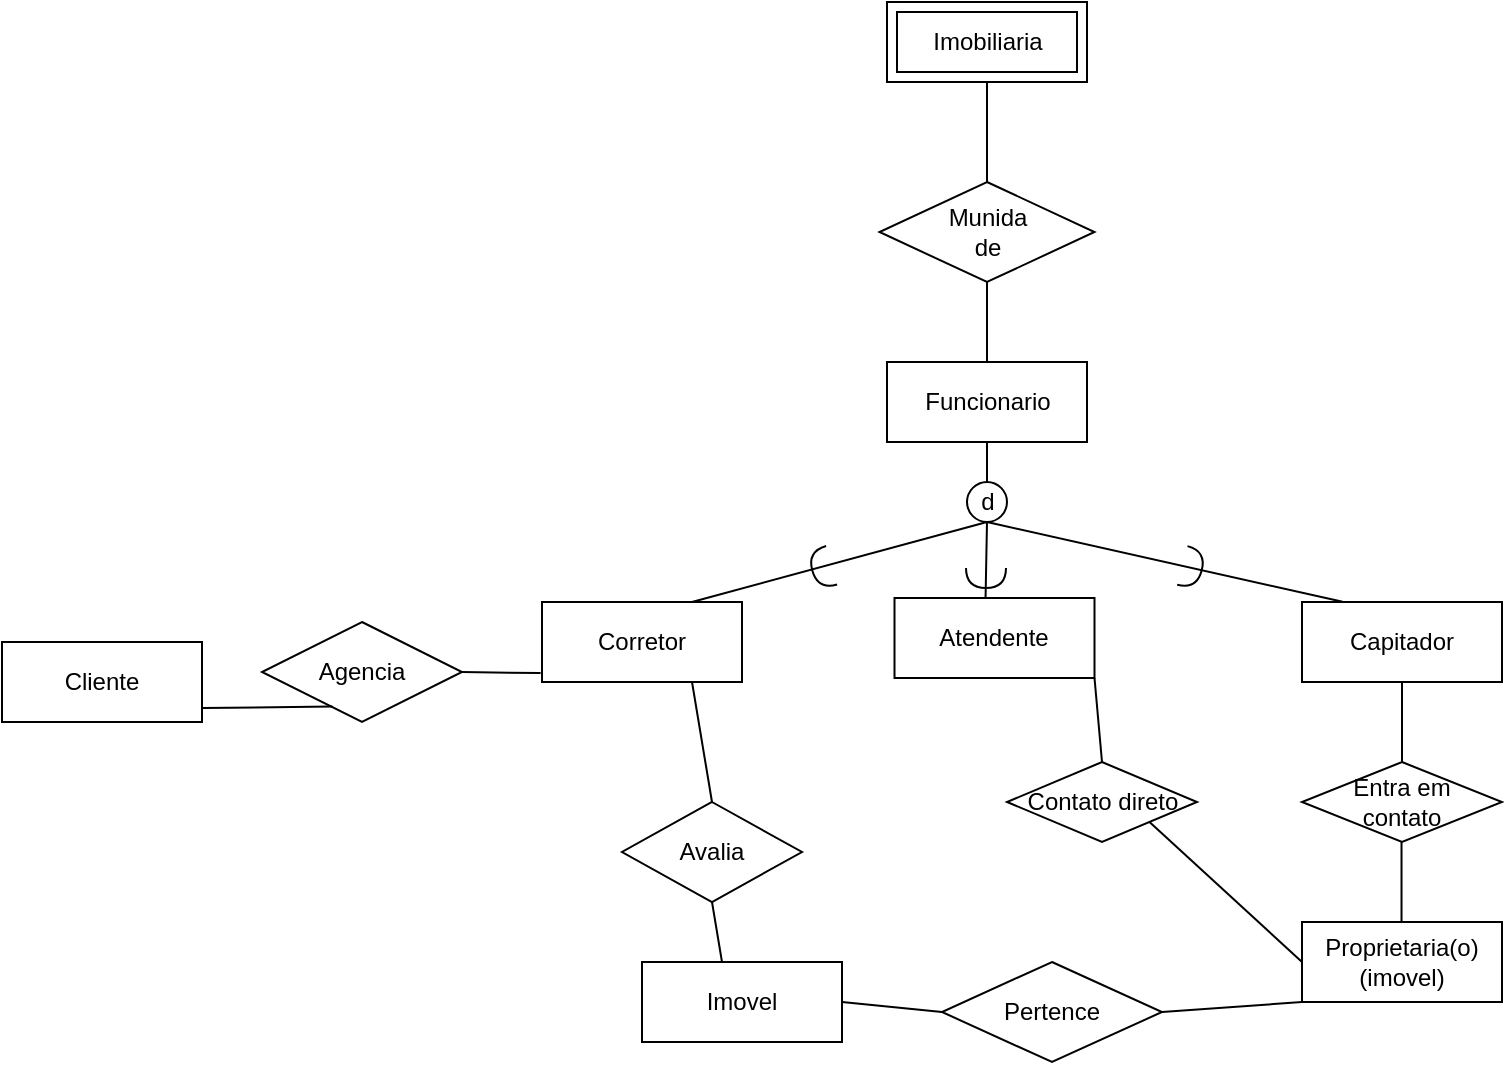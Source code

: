 <mxfile version="13.7.3" type="github">
  <diagram id="R2lEEEUBdFMjLlhIrx00" name="Page-1">
    <mxGraphModel dx="1268" dy="593" grid="1" gridSize="10" guides="1" tooltips="1" connect="1" arrows="1" fold="1" page="0" pageScale="1" pageWidth="850" pageHeight="1100" math="0" shadow="0" extFonts="Permanent Marker^https://fonts.googleapis.com/css?family=Permanent+Marker">
      <root>
        <mxCell id="0" />
        <mxCell id="1" parent="0" />
        <mxCell id="aO3IscL8VT4VF3LDPGpY-21" value="Proprietaria(o)&lt;br&gt;(imovel)&lt;br&gt;" style="whiteSpace=wrap;html=1;align=center;" vertex="1" parent="1">
          <mxGeometry x="570" y="540" width="100" height="40" as="geometry" />
        </mxCell>
        <mxCell id="aO3IscL8VT4VF3LDPGpY-28" value="Imobiliaria" style="shape=ext;margin=3;double=1;whiteSpace=wrap;html=1;align=center;" vertex="1" parent="1">
          <mxGeometry x="362.5" y="80" width="100" height="40" as="geometry" />
        </mxCell>
        <mxCell id="aO3IscL8VT4VF3LDPGpY-44" value="Funcionario" style="whiteSpace=wrap;html=1;align=center;" vertex="1" parent="1">
          <mxGeometry x="362.5" y="260" width="100" height="40" as="geometry" />
        </mxCell>
        <mxCell id="aO3IscL8VT4VF3LDPGpY-45" value="Capitador&lt;br&gt;" style="whiteSpace=wrap;html=1;align=center;" vertex="1" parent="1">
          <mxGeometry x="570" y="380" width="100" height="40" as="geometry" />
        </mxCell>
        <mxCell id="aO3IscL8VT4VF3LDPGpY-46" value="Corretor&lt;br&gt;" style="whiteSpace=wrap;html=1;align=center;" vertex="1" parent="1">
          <mxGeometry x="190" y="380" width="100" height="40" as="geometry" />
        </mxCell>
        <mxCell id="aO3IscL8VT4VF3LDPGpY-51" value="Imovel" style="whiteSpace=wrap;html=1;align=center;" vertex="1" parent="1">
          <mxGeometry x="240" y="560" width="100" height="40" as="geometry" />
        </mxCell>
        <mxCell id="aO3IscL8VT4VF3LDPGpY-52" value="" style="endArrow=none;html=1;entryX=0.5;entryY=1;entryDx=0;entryDy=0;exitX=0.5;exitY=0;exitDx=0;exitDy=0;" edge="1" parent="1" source="aO3IscL8VT4VF3LDPGpY-44" target="aO3IscL8VT4VF3LDPGpY-28">
          <mxGeometry width="50" height="50" relative="1" as="geometry">
            <mxPoint x="390" y="270" as="sourcePoint" />
            <mxPoint x="440" y="220" as="targetPoint" />
          </mxGeometry>
        </mxCell>
        <mxCell id="aO3IscL8VT4VF3LDPGpY-65" value="" style="endArrow=none;html=1;entryX=0.5;entryY=1;entryDx=0;entryDy=0;exitX=0.5;exitY=0;exitDx=0;exitDy=0;" edge="1" parent="1" target="aO3IscL8VT4VF3LDPGpY-44">
          <mxGeometry width="50" height="50" relative="1" as="geometry">
            <mxPoint x="412.5" y="320" as="sourcePoint" />
            <mxPoint x="450" y="310" as="targetPoint" />
            <Array as="points" />
          </mxGeometry>
        </mxCell>
        <mxCell id="aO3IscL8VT4VF3LDPGpY-70" value="d" style="ellipse;whiteSpace=wrap;html=1;aspect=fixed;" vertex="1" parent="1">
          <mxGeometry x="402.5" y="320" width="20" height="20" as="geometry" />
        </mxCell>
        <mxCell id="aO3IscL8VT4VF3LDPGpY-72" value="" style="shape=requiredInterface;html=1;verticalLabelPosition=bottom;direction=south;strokeWidth=1;rotation=74;" vertex="1" parent="1">
          <mxGeometry x="320" y="358" width="20" height="10" as="geometry" />
        </mxCell>
        <mxCell id="aO3IscL8VT4VF3LDPGpY-76" value="" style="endArrow=none;html=1;entryX=0.5;entryY=1;entryDx=0;entryDy=0;exitX=0.75;exitY=0;exitDx=0;exitDy=0;" edge="1" parent="1" source="aO3IscL8VT4VF3LDPGpY-46" target="aO3IscL8VT4VF3LDPGpY-70">
          <mxGeometry width="50" height="50" relative="1" as="geometry">
            <mxPoint x="375" y="380" as="sourcePoint" />
            <mxPoint x="415.02" y="340.0" as="targetPoint" />
          </mxGeometry>
        </mxCell>
        <mxCell id="aO3IscL8VT4VF3LDPGpY-83" value="" style="endArrow=none;html=1;exitX=0.5;exitY=1;exitDx=0;exitDy=0;entryX=0.203;entryY=-0.002;entryDx=0;entryDy=0;entryPerimeter=0;" edge="1" parent="1" source="aO3IscL8VT4VF3LDPGpY-70" target="aO3IscL8VT4VF3LDPGpY-45">
          <mxGeometry width="50" height="50" relative="1" as="geometry">
            <mxPoint x="425.02" y="348.7" as="sourcePoint" />
            <mxPoint x="384.98" y="390.0" as="targetPoint" />
          </mxGeometry>
        </mxCell>
        <mxCell id="aO3IscL8VT4VF3LDPGpY-84" value="" style="shape=requiredInterface;html=1;verticalLabelPosition=bottom;strokeWidth=1;rotation=15;" vertex="1" parent="1">
          <mxGeometry x="510" y="353" width="10" height="20" as="geometry" />
        </mxCell>
        <mxCell id="aO3IscL8VT4VF3LDPGpY-89" value="Cliente&lt;br&gt;" style="whiteSpace=wrap;html=1;align=center;strokeWidth=1;" vertex="1" parent="1">
          <mxGeometry x="-80" y="400" width="100" height="40" as="geometry" />
        </mxCell>
        <mxCell id="aO3IscL8VT4VF3LDPGpY-97" value="" style="endArrow=none;html=1;entryX=0.5;entryY=1;entryDx=0;entryDy=0;exitX=0.455;exitY=0.034;exitDx=0;exitDy=0;exitPerimeter=0;" edge="1" parent="1" source="aO3IscL8VT4VF3LDPGpY-98" target="aO3IscL8VT4VF3LDPGpY-70">
          <mxGeometry width="50" height="50" relative="1" as="geometry">
            <mxPoint x="410" y="380" as="sourcePoint" />
            <mxPoint x="410" y="340" as="targetPoint" />
          </mxGeometry>
        </mxCell>
        <mxCell id="aO3IscL8VT4VF3LDPGpY-98" value="Atendente&lt;br&gt;" style="whiteSpace=wrap;html=1;align=center;" vertex="1" parent="1">
          <mxGeometry x="366.25" y="378" width="100" height="40" as="geometry" />
        </mxCell>
        <mxCell id="aO3IscL8VT4VF3LDPGpY-99" value="Entra em&lt;br&gt;contato&lt;br&gt;" style="shape=rhombus;perimeter=rhombusPerimeter;whiteSpace=wrap;html=1;align=center;strokeWidth=1;" vertex="1" parent="1">
          <mxGeometry x="570" y="460" width="100" height="40" as="geometry" />
        </mxCell>
        <mxCell id="aO3IscL8VT4VF3LDPGpY-100" value="" style="endArrow=none;html=1;entryX=0.5;entryY=1;entryDx=0;entryDy=0;exitX=0.5;exitY=0;exitDx=0;exitDy=0;" edge="1" parent="1" source="aO3IscL8VT4VF3LDPGpY-99" target="aO3IscL8VT4VF3LDPGpY-45">
          <mxGeometry width="50" height="50" relative="1" as="geometry">
            <mxPoint x="590" y="470" as="sourcePoint" />
            <mxPoint x="640" y="420" as="targetPoint" />
          </mxGeometry>
        </mxCell>
        <mxCell id="aO3IscL8VT4VF3LDPGpY-101" value="" style="endArrow=none;html=1;entryX=0.5;entryY=1;entryDx=0;entryDy=0;exitX=0.5;exitY=0;exitDx=0;exitDy=0;" edge="1" parent="1">
          <mxGeometry width="50" height="50" relative="1" as="geometry">
            <mxPoint x="619.76" y="540" as="sourcePoint" />
            <mxPoint x="619.76" y="500" as="targetPoint" />
          </mxGeometry>
        </mxCell>
        <mxCell id="aO3IscL8VT4VF3LDPGpY-105" value="" style="shape=requiredInterface;html=1;verticalLabelPosition=bottom;strokeWidth=1;rotation=90;" vertex="1" parent="1">
          <mxGeometry x="407" y="358" width="10" height="20" as="geometry" />
        </mxCell>
        <mxCell id="aO3IscL8VT4VF3LDPGpY-112" value="Contato direto&lt;br&gt;" style="shape=rhombus;perimeter=rhombusPerimeter;whiteSpace=wrap;html=1;align=center;strokeWidth=1;" vertex="1" parent="1">
          <mxGeometry x="422.5" y="460" width="95" height="40" as="geometry" />
        </mxCell>
        <mxCell id="aO3IscL8VT4VF3LDPGpY-115" style="edgeStyle=orthogonalEdgeStyle;rounded=0;orthogonalLoop=1;jettySize=auto;html=1;exitX=0.5;exitY=1;exitDx=0;exitDy=0;" edge="1" parent="1" source="aO3IscL8VT4VF3LDPGpY-112" target="aO3IscL8VT4VF3LDPGpY-112">
          <mxGeometry relative="1" as="geometry" />
        </mxCell>
        <mxCell id="aO3IscL8VT4VF3LDPGpY-116" value="" style="endArrow=none;html=1;entryX=1;entryY=1;entryDx=0;entryDy=0;exitX=0.5;exitY=0;exitDx=0;exitDy=0;" edge="1" parent="1" source="aO3IscL8VT4VF3LDPGpY-112" target="aO3IscL8VT4VF3LDPGpY-98">
          <mxGeometry width="50" height="50" relative="1" as="geometry">
            <mxPoint x="460" y="470" as="sourcePoint" />
            <mxPoint x="510" y="420" as="targetPoint" />
          </mxGeometry>
        </mxCell>
        <mxCell id="aO3IscL8VT4VF3LDPGpY-117" value="" style="endArrow=none;html=1;entryX=1;entryY=1;entryDx=0;entryDy=0;exitX=0;exitY=0.5;exitDx=0;exitDy=0;" edge="1" parent="1" source="aO3IscL8VT4VF3LDPGpY-21" target="aO3IscL8VT4VF3LDPGpY-112">
          <mxGeometry width="50" height="50" relative="1" as="geometry">
            <mxPoint x="470" y="550" as="sourcePoint" />
            <mxPoint x="520" y="500" as="targetPoint" />
          </mxGeometry>
        </mxCell>
        <mxCell id="aO3IscL8VT4VF3LDPGpY-118" value="Agencia&lt;br&gt;" style="shape=rhombus;perimeter=rhombusPerimeter;whiteSpace=wrap;html=1;align=center;strokeWidth=1;" vertex="1" parent="1">
          <mxGeometry x="50" y="390" width="100" height="50" as="geometry" />
        </mxCell>
        <mxCell id="aO3IscL8VT4VF3LDPGpY-119" value="Munida&lt;br&gt;de" style="shape=rhombus;perimeter=rhombusPerimeter;whiteSpace=wrap;html=1;align=center;strokeWidth=1;" vertex="1" parent="1">
          <mxGeometry x="358.75" y="170" width="107.5" height="50" as="geometry" />
        </mxCell>
        <mxCell id="aO3IscL8VT4VF3LDPGpY-120" value="" style="endArrow=none;html=1;entryX=-0.007;entryY=0.889;entryDx=0;entryDy=0;exitX=1;exitY=0.5;exitDx=0;exitDy=0;entryPerimeter=0;" edge="1" parent="1" source="aO3IscL8VT4VF3LDPGpY-118" target="aO3IscL8VT4VF3LDPGpY-46">
          <mxGeometry width="50" height="50" relative="1" as="geometry">
            <mxPoint x="210" y="470" as="sourcePoint" />
            <mxPoint x="260" y="420" as="targetPoint" />
          </mxGeometry>
        </mxCell>
        <mxCell id="aO3IscL8VT4VF3LDPGpY-121" value="" style="endArrow=none;html=1;entryX=0.352;entryY=0.845;entryDx=0;entryDy=0;exitX=1.002;exitY=0.825;exitDx=0;exitDy=0;exitPerimeter=0;entryPerimeter=0;" edge="1" parent="1" source="aO3IscL8VT4VF3LDPGpY-89" target="aO3IscL8VT4VF3LDPGpY-118">
          <mxGeometry width="50" height="50" relative="1" as="geometry">
            <mxPoint x="200" y="570" as="sourcePoint" />
            <mxPoint x="250" y="520" as="targetPoint" />
          </mxGeometry>
        </mxCell>
        <mxCell id="aO3IscL8VT4VF3LDPGpY-124" value="Avalia&lt;br&gt;" style="shape=rhombus;perimeter=rhombusPerimeter;whiteSpace=wrap;html=1;align=center;strokeWidth=1;" vertex="1" parent="1">
          <mxGeometry x="230" y="480" width="90" height="50" as="geometry" />
        </mxCell>
        <mxCell id="aO3IscL8VT4VF3LDPGpY-125" value="" style="endArrow=none;html=1;entryX=0.75;entryY=1;entryDx=0;entryDy=0;exitX=0.5;exitY=0;exitDx=0;exitDy=0;" edge="1" parent="1" source="aO3IscL8VT4VF3LDPGpY-124" target="aO3IscL8VT4VF3LDPGpY-46">
          <mxGeometry width="50" height="50" relative="1" as="geometry">
            <mxPoint x="230" y="480" as="sourcePoint" />
            <mxPoint x="280" y="430" as="targetPoint" />
          </mxGeometry>
        </mxCell>
        <mxCell id="aO3IscL8VT4VF3LDPGpY-126" value="" style="endArrow=none;html=1;entryX=0.5;entryY=1;entryDx=0;entryDy=0;" edge="1" parent="1" target="aO3IscL8VT4VF3LDPGpY-124">
          <mxGeometry width="50" height="50" relative="1" as="geometry">
            <mxPoint x="280" y="560" as="sourcePoint" />
            <mxPoint x="330" y="530" as="targetPoint" />
          </mxGeometry>
        </mxCell>
        <mxCell id="aO3IscL8VT4VF3LDPGpY-127" value="Pertence" style="shape=rhombus;perimeter=rhombusPerimeter;whiteSpace=wrap;html=1;align=center;strokeWidth=1;" vertex="1" parent="1">
          <mxGeometry x="390" y="560" width="110" height="50" as="geometry" />
        </mxCell>
        <mxCell id="aO3IscL8VT4VF3LDPGpY-128" value="" style="endArrow=none;html=1;entryX=0;entryY=0.5;entryDx=0;entryDy=0;exitX=1;exitY=0.5;exitDx=0;exitDy=0;" edge="1" parent="1" source="aO3IscL8VT4VF3LDPGpY-51" target="aO3IscL8VT4VF3LDPGpY-127">
          <mxGeometry width="50" height="50" relative="1" as="geometry">
            <mxPoint x="340" y="610" as="sourcePoint" />
            <mxPoint x="390" y="560" as="targetPoint" />
          </mxGeometry>
        </mxCell>
        <mxCell id="aO3IscL8VT4VF3LDPGpY-129" value="" style="endArrow=none;html=1;entryX=0;entryY=1;entryDx=0;entryDy=0;exitX=1;exitY=0.5;exitDx=0;exitDy=0;" edge="1" parent="1" source="aO3IscL8VT4VF3LDPGpY-127" target="aO3IscL8VT4VF3LDPGpY-21">
          <mxGeometry width="50" height="50" relative="1" as="geometry">
            <mxPoint x="510" y="620" as="sourcePoint" />
            <mxPoint x="560" y="570" as="targetPoint" />
          </mxGeometry>
        </mxCell>
      </root>
    </mxGraphModel>
  </diagram>
</mxfile>
